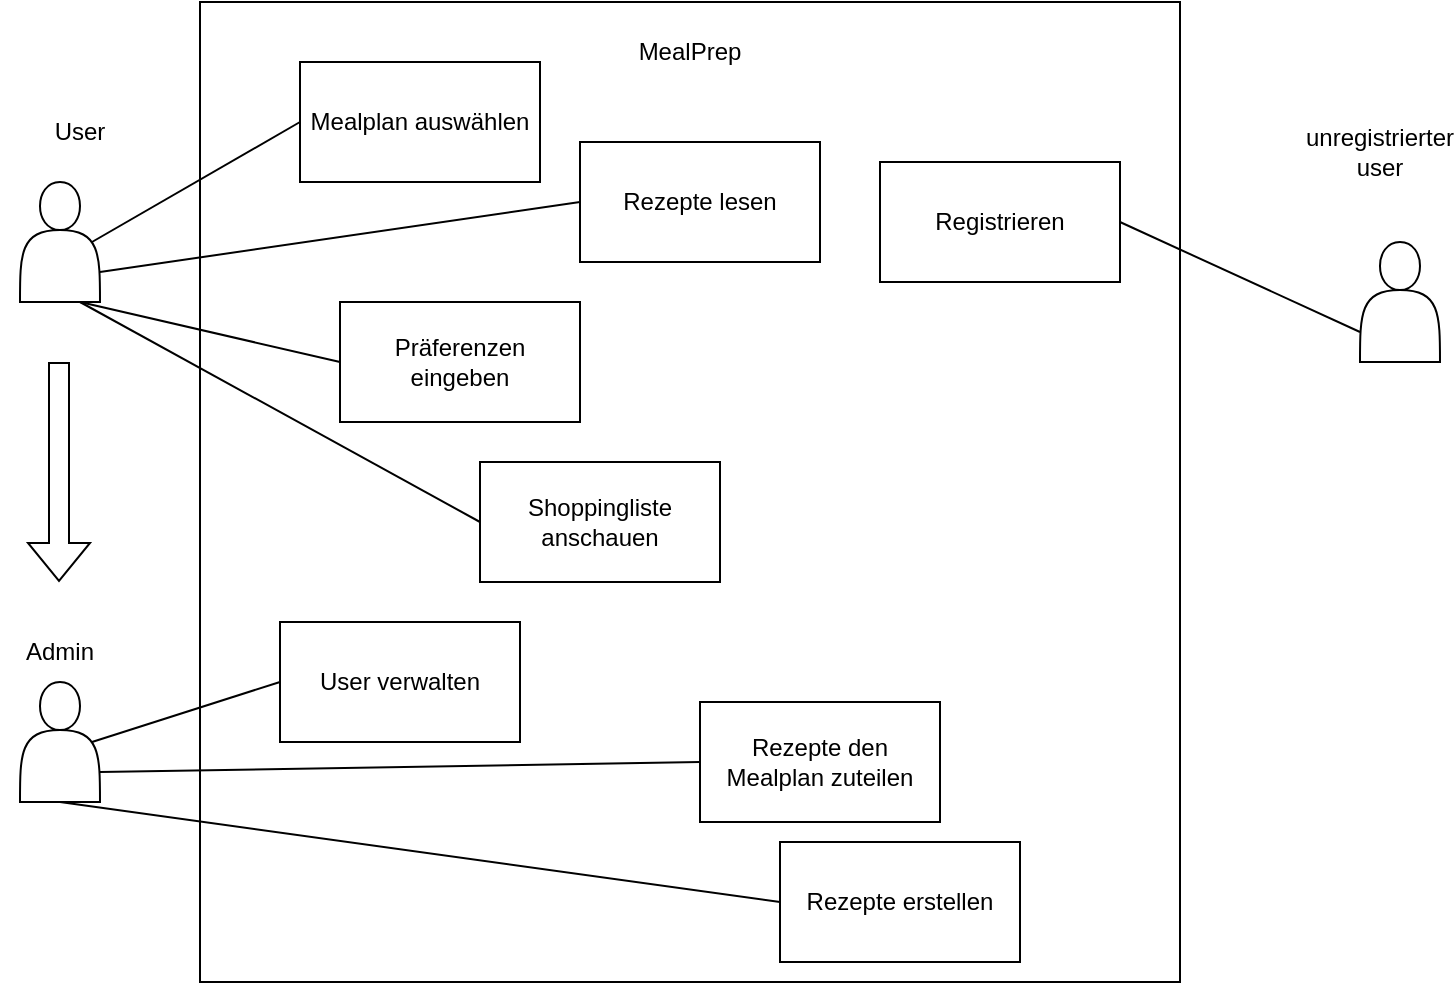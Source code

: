 <mxfile version="24.4.6" type="device">
  <diagram name="Seite-1" id="gL9hvvjmQZCc3Tp8m-pr">
    <mxGraphModel dx="1038" dy="608" grid="1" gridSize="10" guides="1" tooltips="1" connect="1" arrows="1" fold="1" page="1" pageScale="1" pageWidth="827" pageHeight="1169" math="0" shadow="0">
      <root>
        <mxCell id="0" />
        <mxCell id="1" parent="0" />
        <mxCell id="qYtRX_-r9HBOpN1KKJ53-1" value="" style="whiteSpace=wrap;html=1;aspect=fixed;" parent="1" vertex="1">
          <mxGeometry x="150" y="30" width="490" height="490" as="geometry" />
        </mxCell>
        <mxCell id="qYtRX_-r9HBOpN1KKJ53-2" value="MealPrep" style="text;html=1;align=center;verticalAlign=middle;whiteSpace=wrap;rounded=0;" parent="1" vertex="1">
          <mxGeometry x="365" y="40" width="60" height="30" as="geometry" />
        </mxCell>
        <mxCell id="qYtRX_-r9HBOpN1KKJ53-3" value="" style="shape=actor;whiteSpace=wrap;html=1;" parent="1" vertex="1">
          <mxGeometry x="60" y="120" width="40" height="60" as="geometry" />
        </mxCell>
        <mxCell id="qYtRX_-r9HBOpN1KKJ53-4" value="" style="shape=actor;whiteSpace=wrap;html=1;" parent="1" vertex="1">
          <mxGeometry x="730" y="150" width="40" height="60" as="geometry" />
        </mxCell>
        <mxCell id="qYtRX_-r9HBOpN1KKJ53-6" value="User" style="text;html=1;align=center;verticalAlign=middle;whiteSpace=wrap;rounded=0;" parent="1" vertex="1">
          <mxGeometry x="60" y="80" width="60" height="30" as="geometry" />
        </mxCell>
        <mxCell id="qYtRX_-r9HBOpN1KKJ53-7" value="unregistrierter user" style="text;html=1;align=center;verticalAlign=middle;whiteSpace=wrap;rounded=0;" parent="1" vertex="1">
          <mxGeometry x="710" y="90" width="60" height="30" as="geometry" />
        </mxCell>
        <mxCell id="qYtRX_-r9HBOpN1KKJ53-8" value="Registrieren" style="rounded=0;whiteSpace=wrap;html=1;" parent="1" vertex="1">
          <mxGeometry x="490" y="110" width="120" height="60" as="geometry" />
        </mxCell>
        <mxCell id="qYtRX_-r9HBOpN1KKJ53-11" value="Präferenzen eingeben" style="rounded=0;whiteSpace=wrap;html=1;" parent="1" vertex="1">
          <mxGeometry x="220" y="180" width="120" height="60" as="geometry" />
        </mxCell>
        <mxCell id="qYtRX_-r9HBOpN1KKJ53-12" value="Shoppingliste anschauen" style="rounded=0;whiteSpace=wrap;html=1;" parent="1" vertex="1">
          <mxGeometry x="290" y="260" width="120" height="60" as="geometry" />
        </mxCell>
        <mxCell id="qYtRX_-r9HBOpN1KKJ53-13" value="Rezepte lesen" style="rounded=0;whiteSpace=wrap;html=1;" parent="1" vertex="1">
          <mxGeometry x="340" y="100" width="120" height="60" as="geometry" />
        </mxCell>
        <mxCell id="qYtRX_-r9HBOpN1KKJ53-15" value="" style="endArrow=none;html=1;rounded=0;exitX=0;exitY=0.75;exitDx=0;exitDy=0;entryX=1;entryY=0.5;entryDx=0;entryDy=0;" parent="1" source="qYtRX_-r9HBOpN1KKJ53-4" target="qYtRX_-r9HBOpN1KKJ53-8" edge="1">
          <mxGeometry width="50" height="50" relative="1" as="geometry">
            <mxPoint x="110" y="390" as="sourcePoint" />
            <mxPoint x="160" y="340" as="targetPoint" />
          </mxGeometry>
        </mxCell>
        <mxCell id="qYtRX_-r9HBOpN1KKJ53-17" value="" style="endArrow=none;html=1;rounded=0;exitX=0.75;exitY=1;exitDx=0;exitDy=0;entryX=0;entryY=0.5;entryDx=0;entryDy=0;" parent="1" source="qYtRX_-r9HBOpN1KKJ53-3" target="qYtRX_-r9HBOpN1KKJ53-11" edge="1">
          <mxGeometry width="50" height="50" relative="1" as="geometry">
            <mxPoint x="110" y="205" as="sourcePoint" />
            <mxPoint x="260" y="160" as="targetPoint" />
          </mxGeometry>
        </mxCell>
        <mxCell id="qYtRX_-r9HBOpN1KKJ53-18" value="" style="endArrow=none;html=1;rounded=0;exitX=0.75;exitY=1;exitDx=0;exitDy=0;entryX=0;entryY=0.5;entryDx=0;entryDy=0;" parent="1" source="qYtRX_-r9HBOpN1KKJ53-3" target="qYtRX_-r9HBOpN1KKJ53-12" edge="1">
          <mxGeometry width="50" height="50" relative="1" as="geometry">
            <mxPoint x="110" y="190" as="sourcePoint" />
            <mxPoint x="200" y="260" as="targetPoint" />
          </mxGeometry>
        </mxCell>
        <mxCell id="qYtRX_-r9HBOpN1KKJ53-19" value="" style="endArrow=none;html=1;rounded=0;exitX=1;exitY=0.75;exitDx=0;exitDy=0;entryX=0;entryY=0.5;entryDx=0;entryDy=0;" parent="1" source="qYtRX_-r9HBOpN1KKJ53-3" target="qYtRX_-r9HBOpN1KKJ53-13" edge="1">
          <mxGeometry width="50" height="50" relative="1" as="geometry">
            <mxPoint x="110" y="190" as="sourcePoint" />
            <mxPoint x="200" y="350" as="targetPoint" />
          </mxGeometry>
        </mxCell>
        <mxCell id="h3QU0kVnyaoFqKVtq7bC-1" value="" style="shape=actor;whiteSpace=wrap;html=1;" vertex="1" parent="1">
          <mxGeometry x="60" y="370" width="40" height="60" as="geometry" />
        </mxCell>
        <mxCell id="h3QU0kVnyaoFqKVtq7bC-2" value="User verwalten" style="rounded=0;whiteSpace=wrap;html=1;" vertex="1" parent="1">
          <mxGeometry x="190" y="340" width="120" height="60" as="geometry" />
        </mxCell>
        <mxCell id="h3QU0kVnyaoFqKVtq7bC-4" value="Rezepte erstellen" style="rounded=0;whiteSpace=wrap;html=1;" vertex="1" parent="1">
          <mxGeometry x="440" y="450" width="120" height="60" as="geometry" />
        </mxCell>
        <mxCell id="h3QU0kVnyaoFqKVtq7bC-6" value="Mealplan auswählen" style="rounded=0;whiteSpace=wrap;html=1;" vertex="1" parent="1">
          <mxGeometry x="200" y="60" width="120" height="60" as="geometry" />
        </mxCell>
        <mxCell id="h3QU0kVnyaoFqKVtq7bC-8" value="Rezepte den Mealplan zuteilen" style="rounded=0;whiteSpace=wrap;html=1;" vertex="1" parent="1">
          <mxGeometry x="400" y="380" width="120" height="60" as="geometry" />
        </mxCell>
        <mxCell id="h3QU0kVnyaoFqKVtq7bC-10" value="Admin" style="text;html=1;align=center;verticalAlign=middle;whiteSpace=wrap;rounded=0;" vertex="1" parent="1">
          <mxGeometry x="50" y="340" width="60" height="30" as="geometry" />
        </mxCell>
        <mxCell id="h3QU0kVnyaoFqKVtq7bC-12" value="" style="endArrow=none;html=1;rounded=0;exitX=0.9;exitY=0.5;exitDx=0;exitDy=0;exitPerimeter=0;entryX=0;entryY=0.5;entryDx=0;entryDy=0;" edge="1" parent="1" source="qYtRX_-r9HBOpN1KKJ53-3" target="h3QU0kVnyaoFqKVtq7bC-6">
          <mxGeometry width="50" height="50" relative="1" as="geometry">
            <mxPoint x="120" y="140" as="sourcePoint" />
            <mxPoint x="170" y="90" as="targetPoint" />
          </mxGeometry>
        </mxCell>
        <mxCell id="h3QU0kVnyaoFqKVtq7bC-13" value="" style="endArrow=none;html=1;rounded=0;exitX=0;exitY=0.5;exitDx=0;exitDy=0;entryX=0.9;entryY=0.5;entryDx=0;entryDy=0;entryPerimeter=0;" edge="1" parent="1" source="h3QU0kVnyaoFqKVtq7bC-2" target="h3QU0kVnyaoFqKVtq7bC-1">
          <mxGeometry width="50" height="50" relative="1" as="geometry">
            <mxPoint x="480" y="85" as="sourcePoint" />
            <mxPoint x="574" y="25" as="targetPoint" />
          </mxGeometry>
        </mxCell>
        <mxCell id="h3QU0kVnyaoFqKVtq7bC-14" value="" style="endArrow=none;html=1;rounded=0;exitX=0;exitY=0.5;exitDx=0;exitDy=0;entryX=1;entryY=0.75;entryDx=0;entryDy=0;" edge="1" parent="1" source="h3QU0kVnyaoFqKVtq7bC-8" target="h3QU0kVnyaoFqKVtq7bC-1">
          <mxGeometry width="50" height="50" relative="1" as="geometry">
            <mxPoint x="610" y="150" as="sourcePoint" />
            <mxPoint x="720" y="165" as="targetPoint" />
          </mxGeometry>
        </mxCell>
        <mxCell id="h3QU0kVnyaoFqKVtq7bC-15" value="" style="endArrow=none;html=1;rounded=0;entryX=0.5;entryY=1;entryDx=0;entryDy=0;exitX=0;exitY=0.5;exitDx=0;exitDy=0;" edge="1" parent="1" source="h3QU0kVnyaoFqKVtq7bC-4" target="h3QU0kVnyaoFqKVtq7bC-1">
          <mxGeometry width="50" height="50" relative="1" as="geometry">
            <mxPoint x="680" y="340" as="sourcePoint" />
            <mxPoint x="730" y="180" as="targetPoint" />
            <Array as="points" />
          </mxGeometry>
        </mxCell>
        <mxCell id="h3QU0kVnyaoFqKVtq7bC-16" value="" style="shape=flexArrow;endArrow=classic;html=1;rounded=0;" edge="1" parent="1">
          <mxGeometry width="50" height="50" relative="1" as="geometry">
            <mxPoint x="79.5" y="210" as="sourcePoint" />
            <mxPoint x="79.5" y="320" as="targetPoint" />
          </mxGeometry>
        </mxCell>
      </root>
    </mxGraphModel>
  </diagram>
</mxfile>
